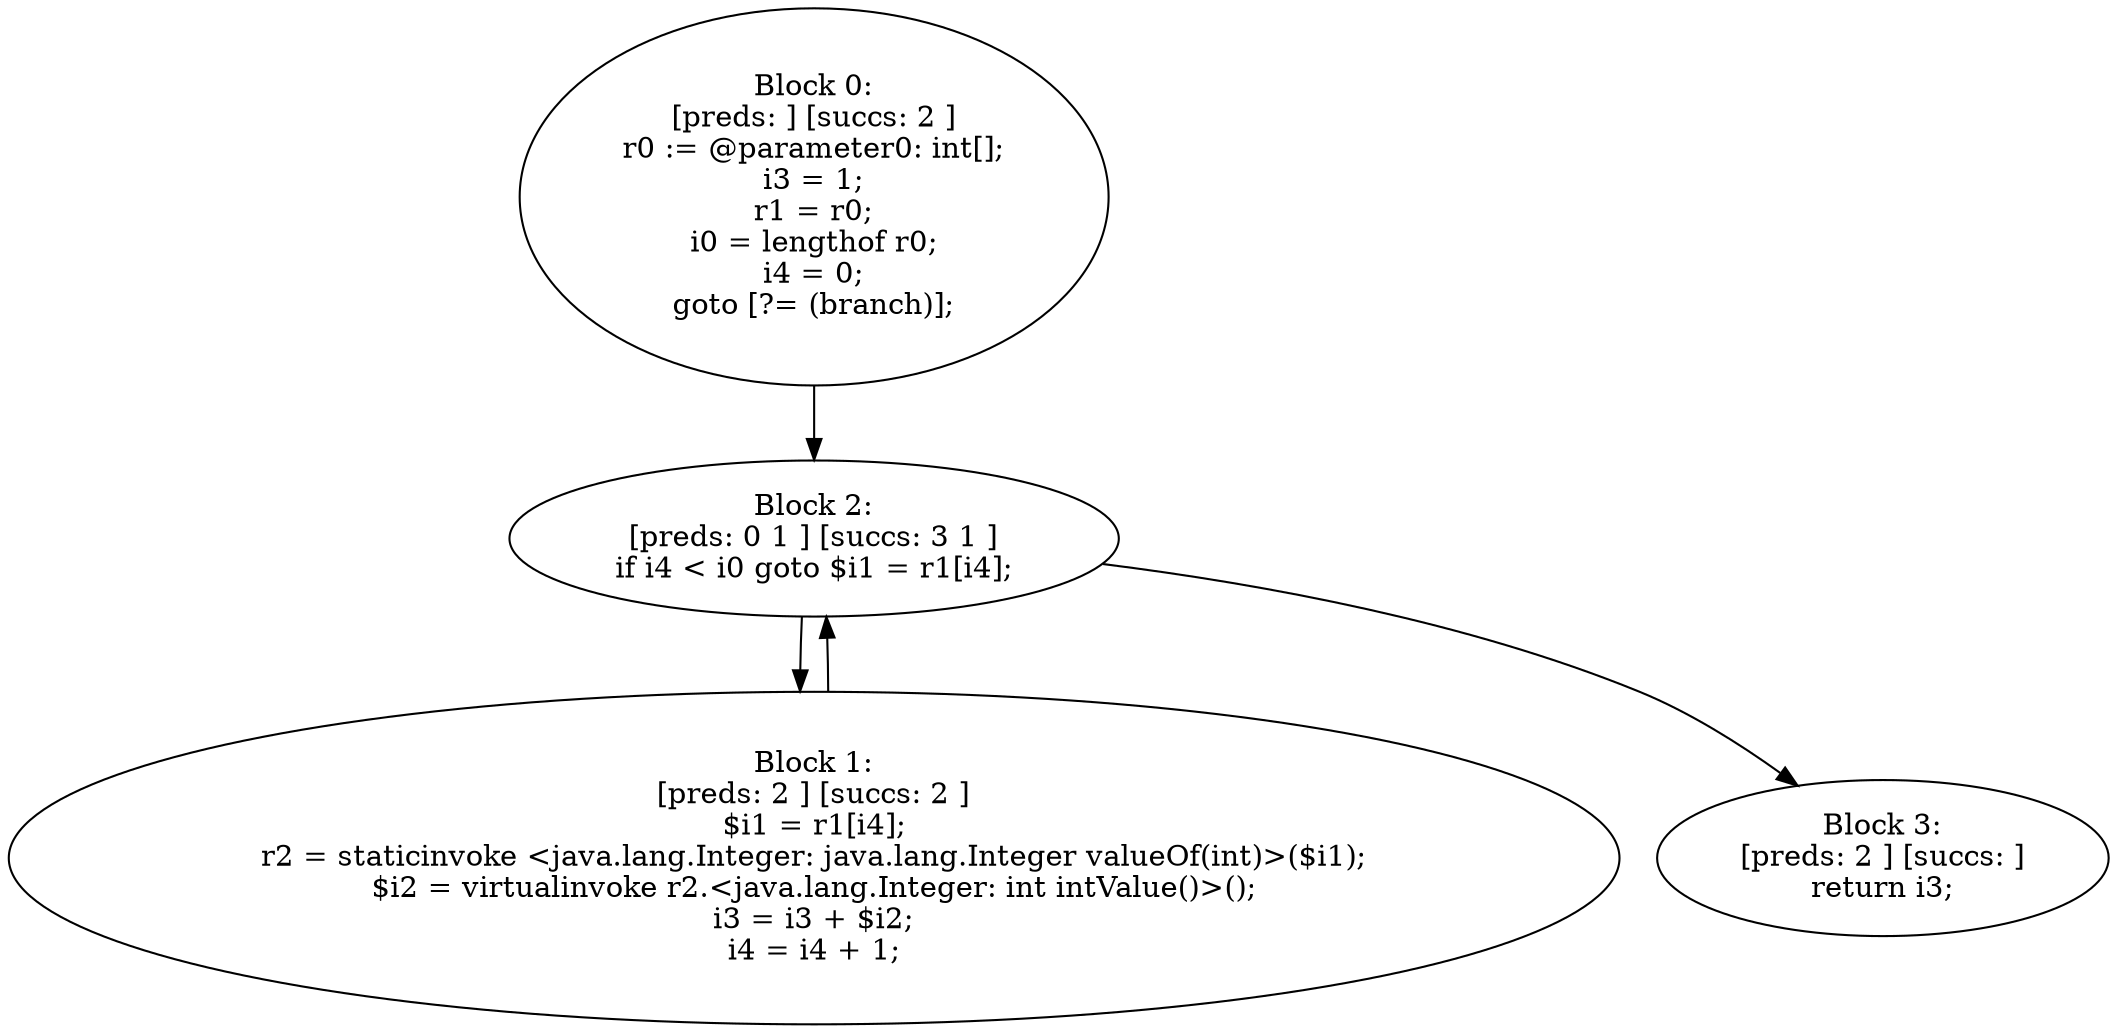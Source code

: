digraph "unitGraph" {
    "Block 0:
[preds: ] [succs: 2 ]
r0 := @parameter0: int[];
i3 = 1;
r1 = r0;
i0 = lengthof r0;
i4 = 0;
goto [?= (branch)];
"
    "Block 1:
[preds: 2 ] [succs: 2 ]
$i1 = r1[i4];
r2 = staticinvoke <java.lang.Integer: java.lang.Integer valueOf(int)>($i1);
$i2 = virtualinvoke r2.<java.lang.Integer: int intValue()>();
i3 = i3 + $i2;
i4 = i4 + 1;
"
    "Block 2:
[preds: 0 1 ] [succs: 3 1 ]
if i4 < i0 goto $i1 = r1[i4];
"
    "Block 3:
[preds: 2 ] [succs: ]
return i3;
"
    "Block 0:
[preds: ] [succs: 2 ]
r0 := @parameter0: int[];
i3 = 1;
r1 = r0;
i0 = lengthof r0;
i4 = 0;
goto [?= (branch)];
"->"Block 2:
[preds: 0 1 ] [succs: 3 1 ]
if i4 < i0 goto $i1 = r1[i4];
";
    "Block 1:
[preds: 2 ] [succs: 2 ]
$i1 = r1[i4];
r2 = staticinvoke <java.lang.Integer: java.lang.Integer valueOf(int)>($i1);
$i2 = virtualinvoke r2.<java.lang.Integer: int intValue()>();
i3 = i3 + $i2;
i4 = i4 + 1;
"->"Block 2:
[preds: 0 1 ] [succs: 3 1 ]
if i4 < i0 goto $i1 = r1[i4];
";
    "Block 2:
[preds: 0 1 ] [succs: 3 1 ]
if i4 < i0 goto $i1 = r1[i4];
"->"Block 3:
[preds: 2 ] [succs: ]
return i3;
";
    "Block 2:
[preds: 0 1 ] [succs: 3 1 ]
if i4 < i0 goto $i1 = r1[i4];
"->"Block 1:
[preds: 2 ] [succs: 2 ]
$i1 = r1[i4];
r2 = staticinvoke <java.lang.Integer: java.lang.Integer valueOf(int)>($i1);
$i2 = virtualinvoke r2.<java.lang.Integer: int intValue()>();
i3 = i3 + $i2;
i4 = i4 + 1;
";
}
